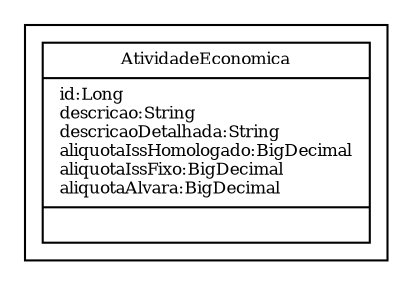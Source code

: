 digraph G{
fontname = "Times-Roman"
fontsize = 8

node [
        fontname = "Times-Roman"
        fontsize = 8
        shape = "record"
]

edge [
        fontname = "Times-Roman"
        fontsize = 8
]

subgraph clusterATIVIDADE_ECONOMICA
{
AtividadeEconomica [label = "{AtividadeEconomica|id:Long\ldescricao:String\ldescricaoDetalhada:String\laliquotaIssHomologado:BigDecimal\laliquotaIssFixo:BigDecimal\laliquotaAlvara:BigDecimal\l|\l}"]
}
}
